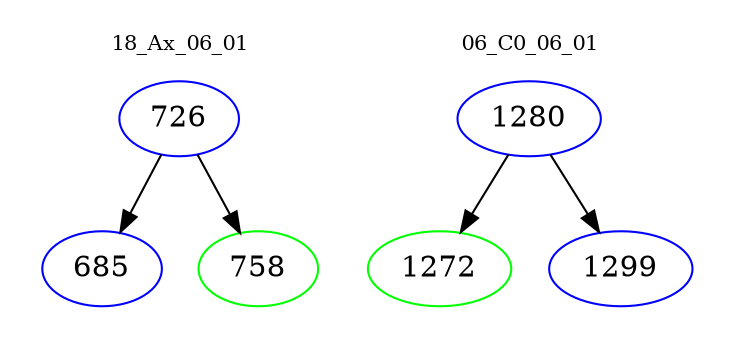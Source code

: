 digraph{
subgraph cluster_0 {
color = white
label = "18_Ax_06_01";
fontsize=10;
T0_726 [label="726", color="blue"]
T0_726 -> T0_685 [color="black"]
T0_685 [label="685", color="blue"]
T0_726 -> T0_758 [color="black"]
T0_758 [label="758", color="green"]
}
subgraph cluster_1 {
color = white
label = "06_C0_06_01";
fontsize=10;
T1_1280 [label="1280", color="blue"]
T1_1280 -> T1_1272 [color="black"]
T1_1272 [label="1272", color="green"]
T1_1280 -> T1_1299 [color="black"]
T1_1299 [label="1299", color="blue"]
}
}
